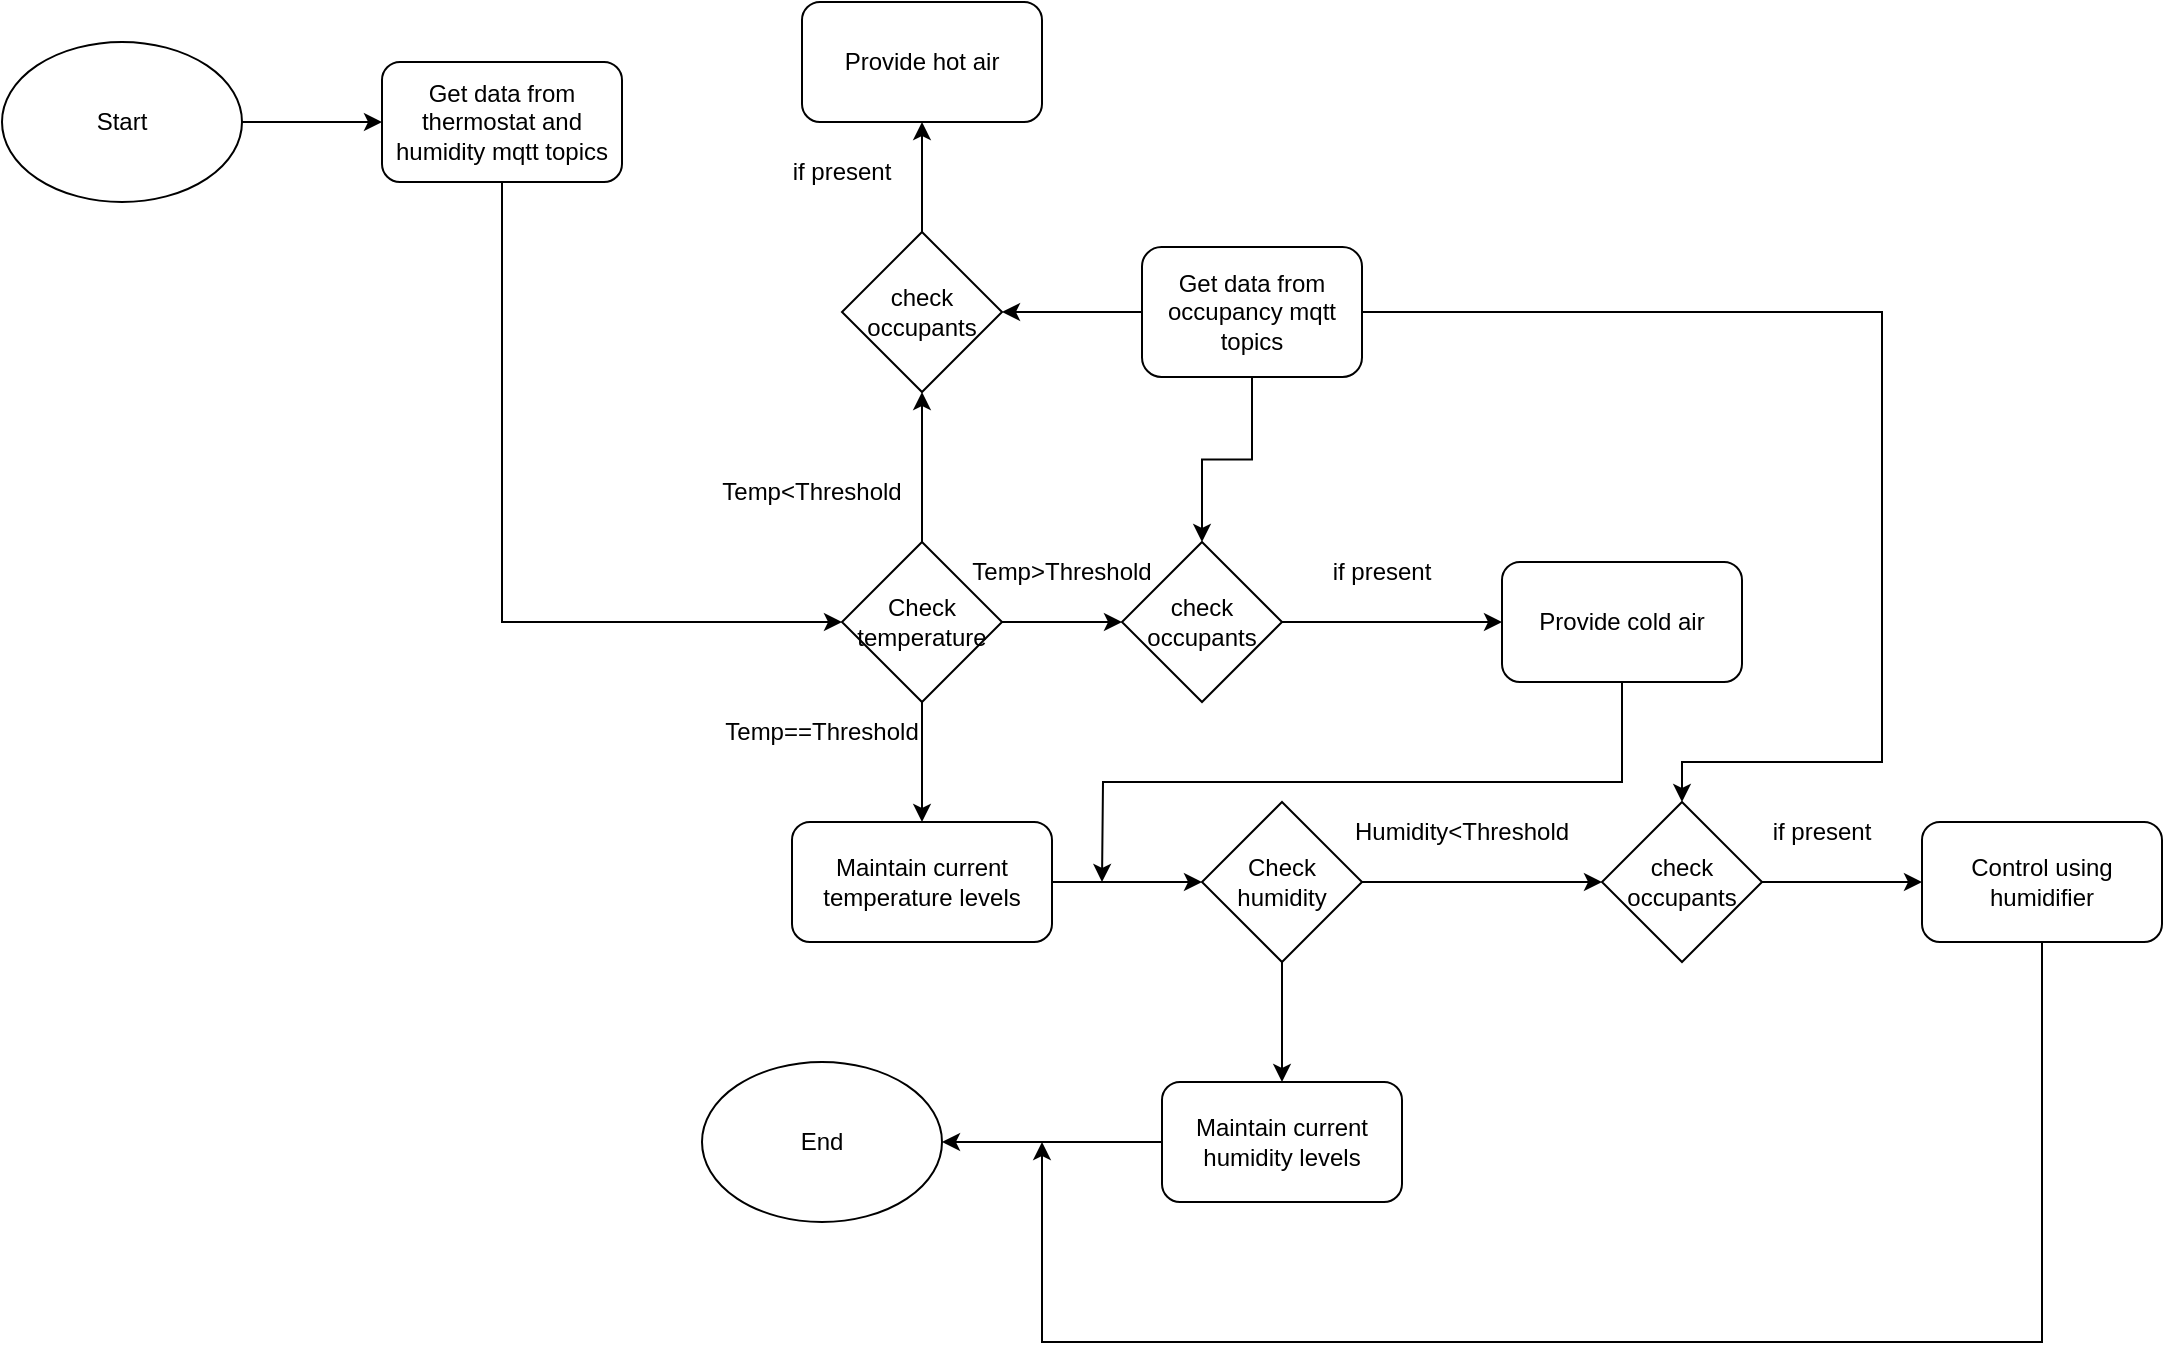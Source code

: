 <mxfile version="20.3.7" type="device"><diagram id="nAwES8nk0i9U-rTRy11F" name="Page-1"><mxGraphModel dx="675" dy="702" grid="1" gridSize="10" guides="1" tooltips="1" connect="1" arrows="1" fold="1" page="1" pageScale="1" pageWidth="850" pageHeight="1100" math="0" shadow="0"><root><mxCell id="0"/><mxCell id="1" parent="0"/><mxCell id="i3YyR9UJ7oUH9xc41MpH-4" style="edgeStyle=orthogonalEdgeStyle;rounded=0;orthogonalLoop=1;jettySize=auto;html=1;exitX=1;exitY=0.5;exitDx=0;exitDy=0;" parent="1" source="i3YyR9UJ7oUH9xc41MpH-1" target="i3YyR9UJ7oUH9xc41MpH-3" edge="1"><mxGeometry relative="1" as="geometry"/></mxCell><mxCell id="i3YyR9UJ7oUH9xc41MpH-1" value="Start" style="ellipse;whiteSpace=wrap;html=1;" parent="1" vertex="1"><mxGeometry x="50" y="140" width="120" height="80" as="geometry"/></mxCell><mxCell id="i3YyR9UJ7oUH9xc41MpH-2" value="End" style="ellipse;whiteSpace=wrap;html=1;" parent="1" vertex="1"><mxGeometry x="400" y="650" width="120" height="80" as="geometry"/></mxCell><mxCell id="i3YyR9UJ7oUH9xc41MpH-6" style="edgeStyle=orthogonalEdgeStyle;rounded=0;orthogonalLoop=1;jettySize=auto;html=1;exitX=0.5;exitY=1;exitDx=0;exitDy=0;entryX=0;entryY=0.5;entryDx=0;entryDy=0;" parent="1" source="i3YyR9UJ7oUH9xc41MpH-3" target="i3YyR9UJ7oUH9xc41MpH-12" edge="1"><mxGeometry relative="1" as="geometry"><mxPoint x="300" y="270" as="targetPoint"/></mxGeometry></mxCell><mxCell id="i3YyR9UJ7oUH9xc41MpH-3" value="Get data from thermostat and humidity mqtt topics" style="rounded=1;whiteSpace=wrap;html=1;" parent="1" vertex="1"><mxGeometry x="240" y="150" width="120" height="60" as="geometry"/></mxCell><mxCell id="i3YyR9UJ7oUH9xc41MpH-22" style="edgeStyle=orthogonalEdgeStyle;rounded=0;orthogonalLoop=1;jettySize=auto;html=1;exitX=0.5;exitY=1;exitDx=0;exitDy=0;" parent="1" source="i3YyR9UJ7oUH9xc41MpH-12" target="i3YyR9UJ7oUH9xc41MpH-21" edge="1"><mxGeometry relative="1" as="geometry"/></mxCell><mxCell id="i3YyR9UJ7oUH9xc41MpH-41" style="edgeStyle=orthogonalEdgeStyle;rounded=0;orthogonalLoop=1;jettySize=auto;html=1;exitX=1;exitY=0.5;exitDx=0;exitDy=0;entryX=0;entryY=0.5;entryDx=0;entryDy=0;" parent="1" source="i3YyR9UJ7oUH9xc41MpH-12" target="i3YyR9UJ7oUH9xc41MpH-37" edge="1"><mxGeometry relative="1" as="geometry"/></mxCell><mxCell id="i3YyR9UJ7oUH9xc41MpH-44" style="edgeStyle=orthogonalEdgeStyle;rounded=0;orthogonalLoop=1;jettySize=auto;html=1;exitX=0.5;exitY=0;exitDx=0;exitDy=0;entryX=0.5;entryY=1;entryDx=0;entryDy=0;" parent="1" source="i3YyR9UJ7oUH9xc41MpH-12" target="i3YyR9UJ7oUH9xc41MpH-36" edge="1"><mxGeometry relative="1" as="geometry"/></mxCell><mxCell id="i3YyR9UJ7oUH9xc41MpH-12" value="Check temperature" style="rhombus;whiteSpace=wrap;html=1;" parent="1" vertex="1"><mxGeometry x="470" y="390" width="80" height="80" as="geometry"/></mxCell><mxCell id="i3YyR9UJ7oUH9xc41MpH-13" value="Provide hot air" style="rounded=1;whiteSpace=wrap;html=1;" parent="1" vertex="1"><mxGeometry x="450" y="120" width="120" height="60" as="geometry"/></mxCell><mxCell id="i3YyR9UJ7oUH9xc41MpH-16" value="Temp&amp;lt;Threshold" style="text;html=1;strokeColor=none;fillColor=none;align=center;verticalAlign=middle;whiteSpace=wrap;rounded=0;" parent="1" vertex="1"><mxGeometry x="425" y="350" width="60" height="30" as="geometry"/></mxCell><mxCell id="i3YyR9UJ7oUH9xc41MpH-25" style="edgeStyle=orthogonalEdgeStyle;rounded=0;orthogonalLoop=1;jettySize=auto;html=1;exitX=0.5;exitY=1;exitDx=0;exitDy=0;" parent="1" source="i3YyR9UJ7oUH9xc41MpH-17" edge="1"><mxGeometry relative="1" as="geometry"><mxPoint x="600" y="560" as="targetPoint"/></mxGeometry></mxCell><mxCell id="i3YyR9UJ7oUH9xc41MpH-17" value="Provide cold air" style="rounded=1;whiteSpace=wrap;html=1;" parent="1" vertex="1"><mxGeometry x="800" y="400" width="120" height="60" as="geometry"/></mxCell><mxCell id="i3YyR9UJ7oUH9xc41MpH-20" value="Temp&amp;gt;Threshold" style="text;html=1;strokeColor=none;fillColor=none;align=center;verticalAlign=middle;whiteSpace=wrap;rounded=0;" parent="1" vertex="1"><mxGeometry x="550" y="390" width="60" height="30" as="geometry"/></mxCell><mxCell id="i3YyR9UJ7oUH9xc41MpH-24" style="edgeStyle=orthogonalEdgeStyle;rounded=0;orthogonalLoop=1;jettySize=auto;html=1;entryX=0;entryY=0.5;entryDx=0;entryDy=0;" parent="1" source="i3YyR9UJ7oUH9xc41MpH-21" target="i3YyR9UJ7oUH9xc41MpH-23" edge="1"><mxGeometry relative="1" as="geometry"/></mxCell><mxCell id="i3YyR9UJ7oUH9xc41MpH-21" value="Maintain current temperature levels" style="rounded=1;whiteSpace=wrap;html=1;" parent="1" vertex="1"><mxGeometry x="445" y="530" width="130" height="60" as="geometry"/></mxCell><mxCell id="i3YyR9UJ7oUH9xc41MpH-30" style="edgeStyle=orthogonalEdgeStyle;rounded=0;orthogonalLoop=1;jettySize=auto;html=1;exitX=0.5;exitY=1;exitDx=0;exitDy=0;" parent="1" source="i3YyR9UJ7oUH9xc41MpH-23" target="i3YyR9UJ7oUH9xc41MpH-27" edge="1"><mxGeometry relative="1" as="geometry"/></mxCell><mxCell id="i3YyR9UJ7oUH9xc41MpH-49" style="edgeStyle=orthogonalEdgeStyle;rounded=0;orthogonalLoop=1;jettySize=auto;html=1;exitX=1;exitY=0.5;exitDx=0;exitDy=0;" parent="1" source="i3YyR9UJ7oUH9xc41MpH-23" target="i3YyR9UJ7oUH9xc41MpH-48" edge="1"><mxGeometry relative="1" as="geometry"/></mxCell><mxCell id="i3YyR9UJ7oUH9xc41MpH-23" value="Check humidity" style="rhombus;whiteSpace=wrap;html=1;" parent="1" vertex="1"><mxGeometry x="650" y="520" width="80" height="80" as="geometry"/></mxCell><mxCell id="i3YyR9UJ7oUH9xc41MpH-26" value="Temp==Threshold" style="text;html=1;strokeColor=none;fillColor=none;align=center;verticalAlign=middle;whiteSpace=wrap;rounded=0;" parent="1" vertex="1"><mxGeometry x="430" y="470" width="60" height="30" as="geometry"/></mxCell><mxCell id="i3YyR9UJ7oUH9xc41MpH-31" style="edgeStyle=orthogonalEdgeStyle;rounded=0;orthogonalLoop=1;jettySize=auto;html=1;exitX=0;exitY=0.5;exitDx=0;exitDy=0;entryX=1;entryY=0.5;entryDx=0;entryDy=0;" parent="1" source="i3YyR9UJ7oUH9xc41MpH-27" target="i3YyR9UJ7oUH9xc41MpH-2" edge="1"><mxGeometry relative="1" as="geometry"/></mxCell><mxCell id="i3YyR9UJ7oUH9xc41MpH-27" value="Maintain current humidity levels" style="rounded=1;whiteSpace=wrap;html=1;" parent="1" vertex="1"><mxGeometry x="630" y="660" width="120" height="60" as="geometry"/></mxCell><mxCell id="i3YyR9UJ7oUH9xc41MpH-34" style="edgeStyle=orthogonalEdgeStyle;rounded=0;orthogonalLoop=1;jettySize=auto;html=1;exitX=0.5;exitY=1;exitDx=0;exitDy=0;" parent="1" source="i3YyR9UJ7oUH9xc41MpH-28" edge="1"><mxGeometry relative="1" as="geometry"><mxPoint x="570" y="690" as="targetPoint"/><Array as="points"><mxPoint x="1070" y="790"/><mxPoint x="570" y="790"/></Array></mxGeometry></mxCell><mxCell id="i3YyR9UJ7oUH9xc41MpH-28" value="Control using humidifier" style="rounded=1;whiteSpace=wrap;html=1;" parent="1" vertex="1"><mxGeometry x="1010" y="530" width="120" height="60" as="geometry"/></mxCell><mxCell id="i3YyR9UJ7oUH9xc41MpH-33" value="Humidity&amp;lt;Threshold&lt;br&gt;" style="text;html=1;strokeColor=none;fillColor=none;align=center;verticalAlign=middle;whiteSpace=wrap;rounded=0;" parent="1" vertex="1"><mxGeometry x="750" y="520" width="60" height="30" as="geometry"/></mxCell><mxCell id="i3YyR9UJ7oUH9xc41MpH-38" style="edgeStyle=orthogonalEdgeStyle;rounded=0;orthogonalLoop=1;jettySize=auto;html=1;entryX=1;entryY=0.5;entryDx=0;entryDy=0;" parent="1" source="i3YyR9UJ7oUH9xc41MpH-35" target="i3YyR9UJ7oUH9xc41MpH-36" edge="1"><mxGeometry relative="1" as="geometry"/></mxCell><mxCell id="i3YyR9UJ7oUH9xc41MpH-39" style="edgeStyle=orthogonalEdgeStyle;rounded=0;orthogonalLoop=1;jettySize=auto;html=1;entryX=0.5;entryY=0;entryDx=0;entryDy=0;" parent="1" source="i3YyR9UJ7oUH9xc41MpH-35" target="i3YyR9UJ7oUH9xc41MpH-37" edge="1"><mxGeometry relative="1" as="geometry"/></mxCell><mxCell id="i3YyR9UJ7oUH9xc41MpH-51" style="edgeStyle=orthogonalEdgeStyle;rounded=0;orthogonalLoop=1;jettySize=auto;html=1;exitX=1;exitY=0.5;exitDx=0;exitDy=0;" parent="1" source="i3YyR9UJ7oUH9xc41MpH-35" target="i3YyR9UJ7oUH9xc41MpH-48" edge="1"><mxGeometry relative="1" as="geometry"><Array as="points"><mxPoint x="990" y="275"/><mxPoint x="990" y="500"/><mxPoint x="890" y="500"/></Array></mxGeometry></mxCell><mxCell id="i3YyR9UJ7oUH9xc41MpH-35" value="Get data from occupancy mqtt topics" style="rounded=1;whiteSpace=wrap;html=1;" parent="1" vertex="1"><mxGeometry x="620" y="242.5" width="110" height="65" as="geometry"/></mxCell><mxCell id="i3YyR9UJ7oUH9xc41MpH-45" style="edgeStyle=orthogonalEdgeStyle;rounded=0;orthogonalLoop=1;jettySize=auto;html=1;exitX=0.5;exitY=0;exitDx=0;exitDy=0;entryX=0.5;entryY=1;entryDx=0;entryDy=0;" parent="1" source="i3YyR9UJ7oUH9xc41MpH-36" target="i3YyR9UJ7oUH9xc41MpH-13" edge="1"><mxGeometry relative="1" as="geometry"><mxPoint x="510" y="200" as="targetPoint"/></mxGeometry></mxCell><mxCell id="i3YyR9UJ7oUH9xc41MpH-36" value="check occupants" style="rhombus;whiteSpace=wrap;html=1;" parent="1" vertex="1"><mxGeometry x="470" y="235" width="80" height="80" as="geometry"/></mxCell><mxCell id="i3YyR9UJ7oUH9xc41MpH-40" style="edgeStyle=orthogonalEdgeStyle;rounded=0;orthogonalLoop=1;jettySize=auto;html=1;exitX=1;exitY=0.5;exitDx=0;exitDy=0;entryX=0;entryY=0.5;entryDx=0;entryDy=0;" parent="1" source="i3YyR9UJ7oUH9xc41MpH-37" target="i3YyR9UJ7oUH9xc41MpH-17" edge="1"><mxGeometry relative="1" as="geometry"/></mxCell><mxCell id="i3YyR9UJ7oUH9xc41MpH-37" value="check occupants" style="rhombus;whiteSpace=wrap;html=1;" parent="1" vertex="1"><mxGeometry x="610" y="390" width="80" height="80" as="geometry"/></mxCell><mxCell id="i3YyR9UJ7oUH9xc41MpH-46" value="if present" style="text;html=1;strokeColor=none;fillColor=none;align=center;verticalAlign=middle;whiteSpace=wrap;rounded=0;" parent="1" vertex="1"><mxGeometry x="440" y="190" width="60" height="30" as="geometry"/></mxCell><mxCell id="i3YyR9UJ7oUH9xc41MpH-47" value="if present" style="text;html=1;strokeColor=none;fillColor=none;align=center;verticalAlign=middle;whiteSpace=wrap;rounded=0;" parent="1" vertex="1"><mxGeometry x="710" y="390" width="60" height="30" as="geometry"/></mxCell><mxCell id="i3YyR9UJ7oUH9xc41MpH-50" style="edgeStyle=orthogonalEdgeStyle;rounded=0;orthogonalLoop=1;jettySize=auto;html=1;exitX=1;exitY=0.5;exitDx=0;exitDy=0;entryX=0;entryY=0.5;entryDx=0;entryDy=0;" parent="1" source="i3YyR9UJ7oUH9xc41MpH-48" target="i3YyR9UJ7oUH9xc41MpH-28" edge="1"><mxGeometry relative="1" as="geometry"/></mxCell><mxCell id="i3YyR9UJ7oUH9xc41MpH-48" value="check occupants" style="rhombus;whiteSpace=wrap;html=1;" parent="1" vertex="1"><mxGeometry x="850" y="520" width="80" height="80" as="geometry"/></mxCell><mxCell id="i3YyR9UJ7oUH9xc41MpH-52" value="if present" style="text;html=1;strokeColor=none;fillColor=none;align=center;verticalAlign=middle;whiteSpace=wrap;rounded=0;" parent="1" vertex="1"><mxGeometry x="930" y="520" width="60" height="30" as="geometry"/></mxCell></root></mxGraphModel></diagram></mxfile>